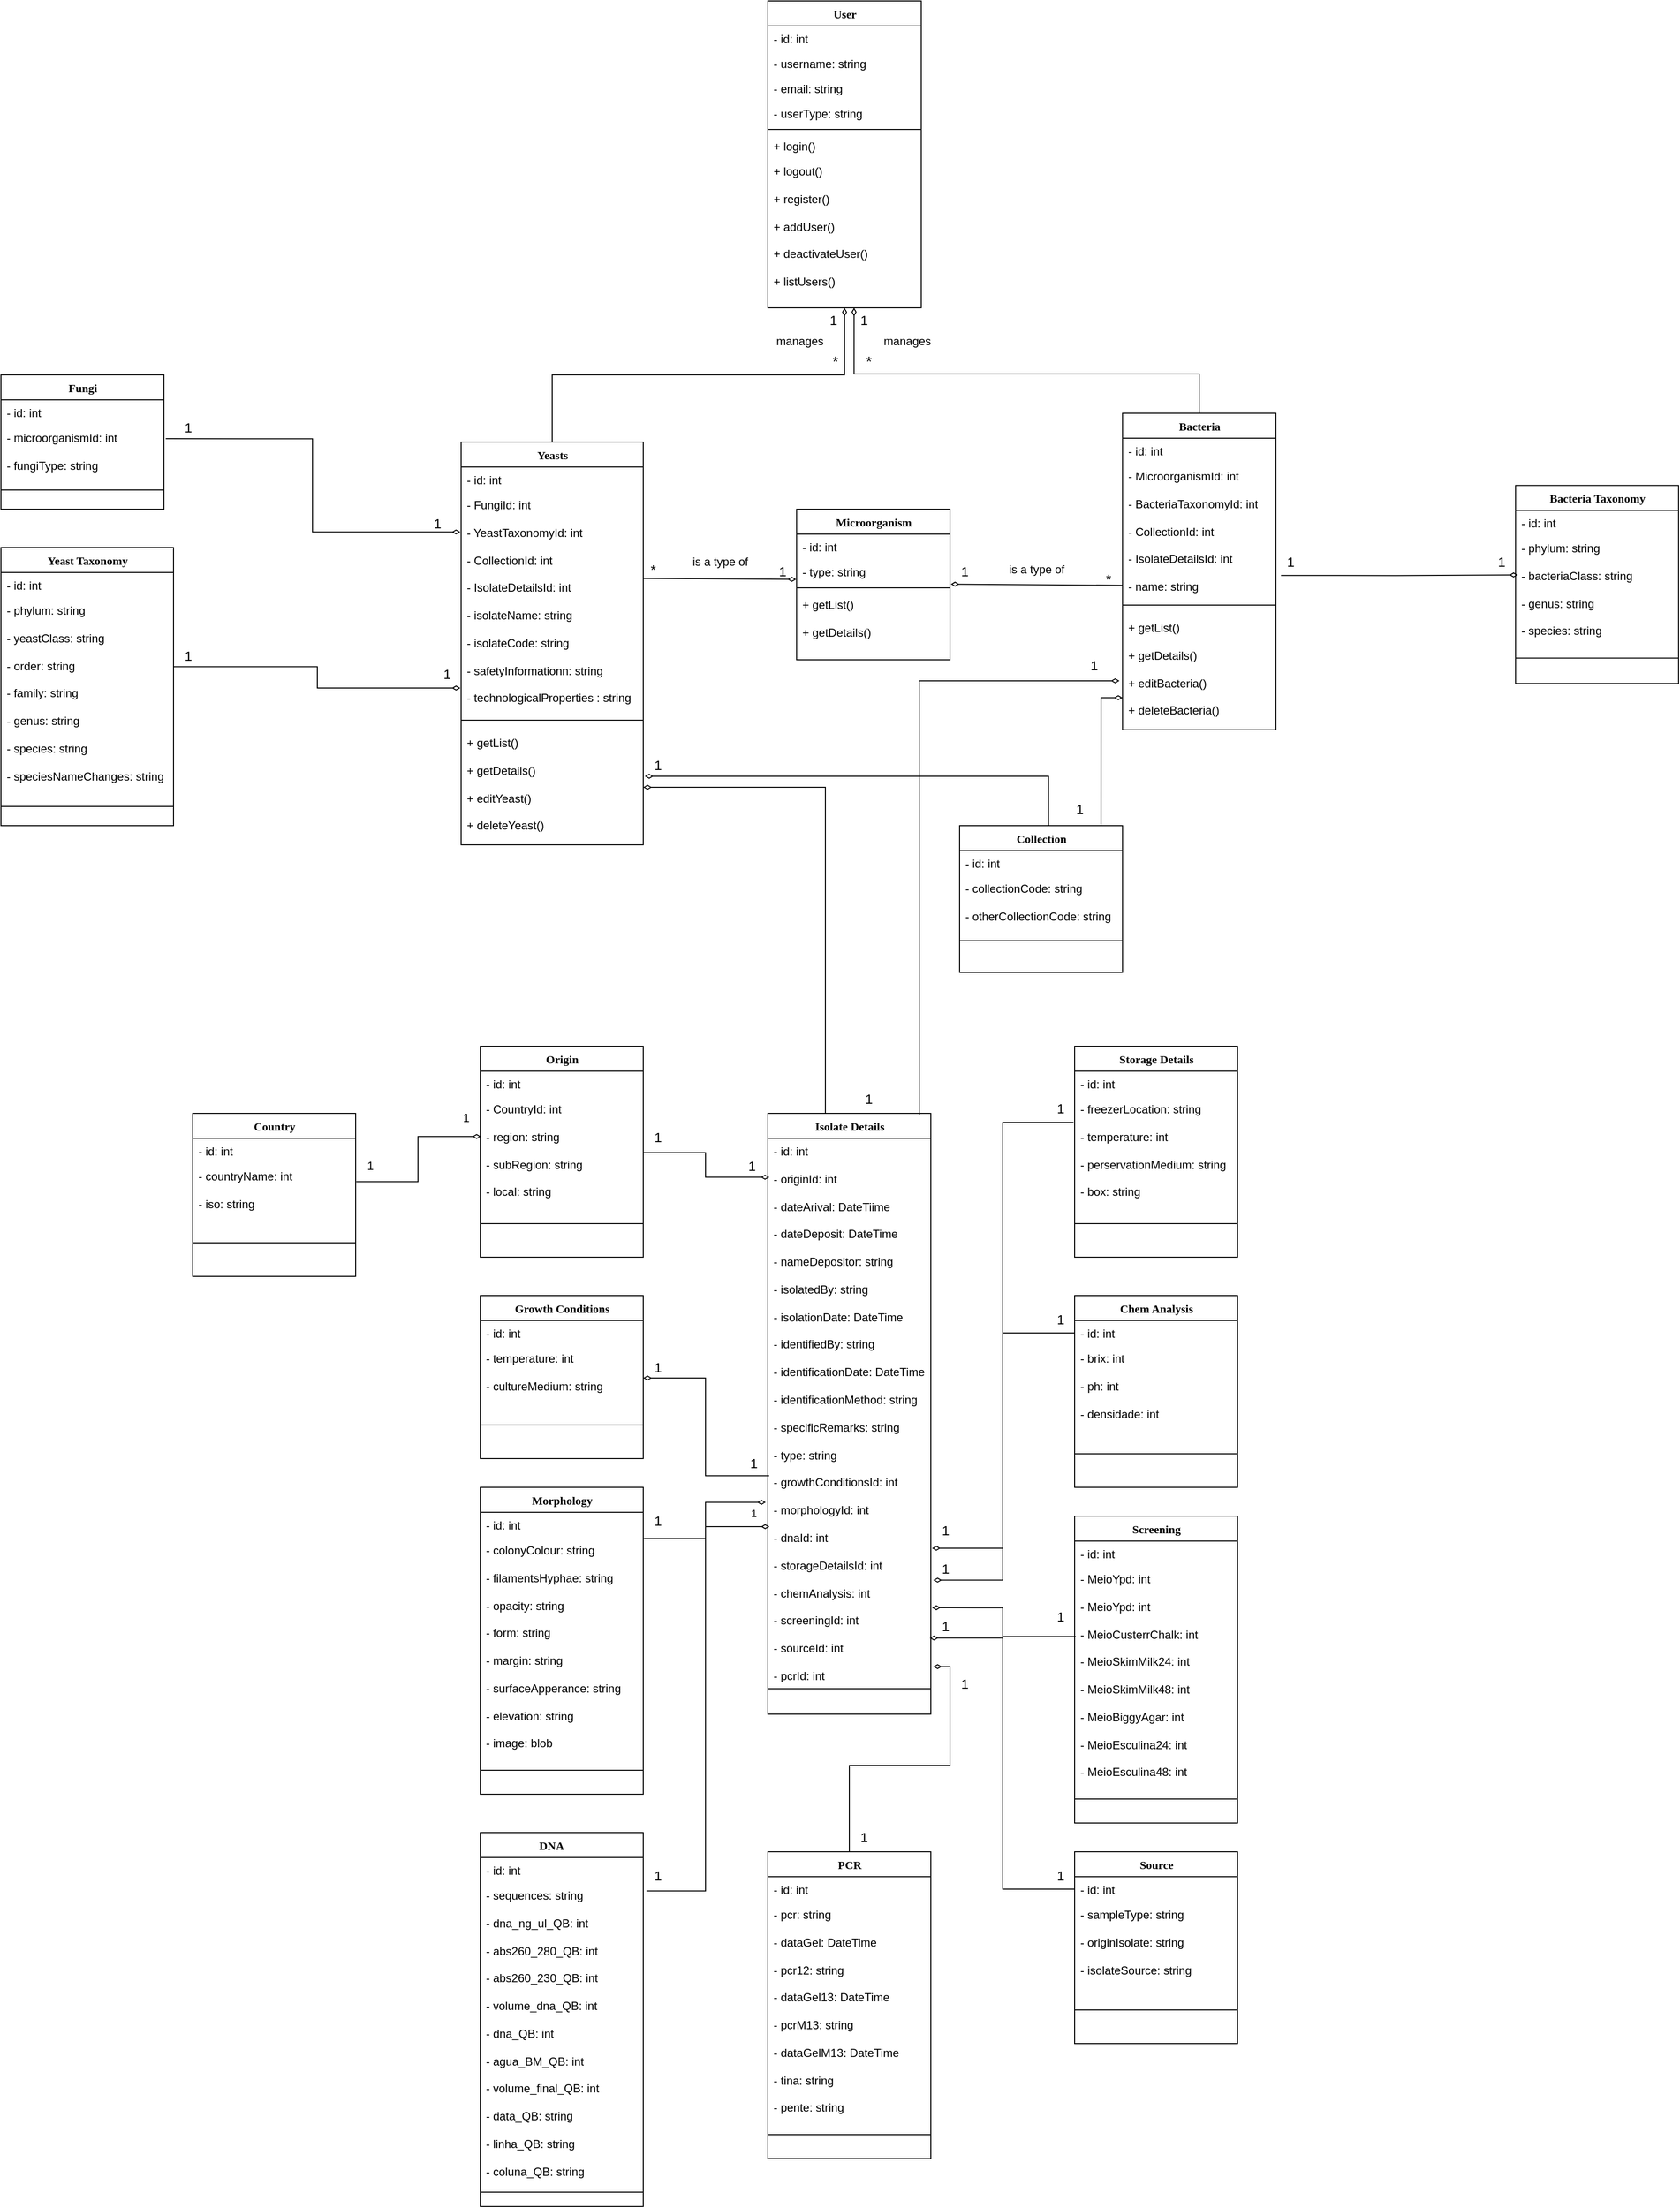 <mxfile version="24.7.17">
  <diagram name="Page-1" id="9f46799a-70d6-7492-0946-bef42562c5a5">
    <mxGraphModel dx="2080" dy="1546" grid="1" gridSize="10" guides="1" tooltips="1" connect="1" arrows="1" fold="1" page="1" pageScale="1" pageWidth="3300" pageHeight="2339" background="none" math="0" shadow="0">
      <root>
        <mxCell id="0" />
        <mxCell id="1" parent="0" />
        <mxCell id="Mne86STeSMznGKmQwHmi-11" value="" style="edgeStyle=orthogonalEdgeStyle;rounded=0;orthogonalLoop=1;jettySize=auto;html=1;endArrow=diamondThin;endFill=0;fontSize=13;exitX=0.5;exitY=0;exitDx=0;exitDy=0;" parent="1" source="Mne86STeSMznGKmQwHmi-26" target="78961159f06e98e8-17" edge="1">
          <mxGeometry relative="1" as="geometry">
            <mxPoint x="1310" y="470" as="sourcePoint" />
          </mxGeometry>
        </mxCell>
        <mxCell id="78961159f06e98e8-17" value="User" style="swimlane;html=1;fontStyle=1;align=center;verticalAlign=top;childLayout=stackLayout;horizontal=1;startSize=26;horizontalStack=0;resizeParent=1;resizeLast=0;collapsible=1;marginBottom=0;swimlaneFillColor=#ffffff;rounded=0;shadow=0;comic=0;labelBackgroundColor=none;strokeWidth=1;fillColor=none;fontFamily=Verdana;fontSize=12" parent="1" vertex="1">
          <mxGeometry x="1100" y="30" width="160" height="320" as="geometry" />
        </mxCell>
        <mxCell id="78961159f06e98e8-21" value="- id: int" style="text;html=1;strokeColor=none;fillColor=none;align=left;verticalAlign=top;spacingLeft=4;spacingRight=4;whiteSpace=wrap;overflow=hidden;rotatable=0;points=[[0,0.5],[1,0.5]];portConstraint=eastwest;" parent="78961159f06e98e8-17" vertex="1">
          <mxGeometry y="26" width="160" height="26" as="geometry" />
        </mxCell>
        <mxCell id="78961159f06e98e8-23" value="- username: string" style="text;html=1;strokeColor=none;fillColor=none;align=left;verticalAlign=top;spacingLeft=4;spacingRight=4;whiteSpace=wrap;overflow=hidden;rotatable=0;points=[[0,0.5],[1,0.5]];portConstraint=eastwest;" parent="78961159f06e98e8-17" vertex="1">
          <mxGeometry y="52" width="160" height="26" as="geometry" />
        </mxCell>
        <mxCell id="78961159f06e98e8-25" value="- email: string" style="text;html=1;strokeColor=none;fillColor=none;align=left;verticalAlign=top;spacingLeft=4;spacingRight=4;whiteSpace=wrap;overflow=hidden;rotatable=0;points=[[0,0.5],[1,0.5]];portConstraint=eastwest;" parent="78961159f06e98e8-17" vertex="1">
          <mxGeometry y="78" width="160" height="26" as="geometry" />
        </mxCell>
        <mxCell id="78961159f06e98e8-26" value="- userType: string" style="text;html=1;strokeColor=none;fillColor=none;align=left;verticalAlign=top;spacingLeft=4;spacingRight=4;whiteSpace=wrap;overflow=hidden;rotatable=0;points=[[0,0.5],[1,0.5]];portConstraint=eastwest;" parent="78961159f06e98e8-17" vertex="1">
          <mxGeometry y="104" width="160" height="26" as="geometry" />
        </mxCell>
        <mxCell id="78961159f06e98e8-19" value="" style="line;html=1;strokeWidth=1;fillColor=none;align=left;verticalAlign=middle;spacingTop=-1;spacingLeft=3;spacingRight=3;rotatable=0;labelPosition=right;points=[];portConstraint=eastwest;" parent="78961159f06e98e8-17" vertex="1">
          <mxGeometry y="130" width="160" height="8" as="geometry" />
        </mxCell>
        <mxCell id="78961159f06e98e8-20" value="+ login()" style="text;html=1;strokeColor=none;fillColor=none;align=left;verticalAlign=top;spacingLeft=4;spacingRight=4;whiteSpace=wrap;overflow=hidden;rotatable=0;points=[[0,0.5],[1,0.5]];portConstraint=eastwest;" parent="78961159f06e98e8-17" vertex="1">
          <mxGeometry y="138" width="160" height="26" as="geometry" />
        </mxCell>
        <mxCell id="78961159f06e98e8-27" value="+ logout()&lt;div&gt;&lt;br&gt;&lt;/div&gt;&lt;div&gt;+ register()&lt;/div&gt;&lt;div&gt;&lt;br&gt;&lt;/div&gt;&lt;div&gt;+ addUser()&lt;/div&gt;&lt;div&gt;&lt;br&gt;&lt;/div&gt;&lt;div&gt;+ deactivateUser()&lt;/div&gt;&lt;div&gt;&lt;br&gt;&lt;/div&gt;&lt;div&gt;+ listUsers()&lt;/div&gt;" style="text;html=1;strokeColor=none;fillColor=none;align=left;verticalAlign=top;spacingLeft=4;spacingRight=4;whiteSpace=wrap;overflow=hidden;rotatable=0;points=[[0,0.5],[1,0.5]];portConstraint=eastwest;" parent="78961159f06e98e8-17" vertex="1">
          <mxGeometry y="164" width="160" height="156" as="geometry" />
        </mxCell>
        <mxCell id="Mne86STeSMznGKmQwHmi-3" value="Microorganism" style="swimlane;html=1;fontStyle=1;align=center;verticalAlign=top;childLayout=stackLayout;horizontal=1;startSize=26;horizontalStack=0;resizeParent=1;resizeLast=0;collapsible=1;marginBottom=0;swimlaneFillColor=#ffffff;rounded=0;shadow=0;comic=0;labelBackgroundColor=none;strokeWidth=1;fillColor=none;fontFamily=Verdana;fontSize=12" parent="1" vertex="1">
          <mxGeometry x="1130" y="560" width="160" height="157" as="geometry" />
        </mxCell>
        <mxCell id="Mne86STeSMznGKmQwHmi-4" value="- id: int" style="text;html=1;strokeColor=none;fillColor=none;align=left;verticalAlign=top;spacingLeft=4;spacingRight=4;whiteSpace=wrap;overflow=hidden;rotatable=0;points=[[0,0.5],[1,0.5]];portConstraint=eastwest;" parent="Mne86STeSMznGKmQwHmi-3" vertex="1">
          <mxGeometry y="26" width="160" height="26" as="geometry" />
        </mxCell>
        <mxCell id="Mne86STeSMznGKmQwHmi-5" value="- type: string" style="text;html=1;strokeColor=none;fillColor=none;align=left;verticalAlign=top;spacingLeft=4;spacingRight=4;whiteSpace=wrap;overflow=hidden;rotatable=0;points=[[0,0.5],[1,0.5]];portConstraint=eastwest;" parent="Mne86STeSMznGKmQwHmi-3" vertex="1">
          <mxGeometry y="52" width="160" height="26" as="geometry" />
        </mxCell>
        <mxCell id="Mne86STeSMznGKmQwHmi-8" value="" style="line;html=1;strokeWidth=1;fillColor=none;align=left;verticalAlign=middle;spacingTop=-1;spacingLeft=3;spacingRight=3;rotatable=0;labelPosition=right;points=[];portConstraint=eastwest;" parent="Mne86STeSMznGKmQwHmi-3" vertex="1">
          <mxGeometry y="78" width="160" height="8" as="geometry" />
        </mxCell>
        <mxCell id="Mne86STeSMznGKmQwHmi-9" value="+ getList()&lt;div&gt;&lt;br&gt;&lt;/div&gt;&lt;div&gt;+ getDetails()&lt;/div&gt;" style="text;html=1;strokeColor=none;fillColor=none;align=left;verticalAlign=top;spacingLeft=4;spacingRight=4;whiteSpace=wrap;overflow=hidden;rotatable=0;points=[[0,0.5],[1,0.5]];portConstraint=eastwest;" parent="Mne86STeSMznGKmQwHmi-3" vertex="1">
          <mxGeometry y="86" width="160" height="64" as="geometry" />
        </mxCell>
        <mxCell id="Mne86STeSMznGKmQwHmi-13" value="Bacteria" style="swimlane;html=1;fontStyle=1;align=center;verticalAlign=top;childLayout=stackLayout;horizontal=1;startSize=26;horizontalStack=0;resizeParent=1;resizeLast=0;collapsible=1;marginBottom=0;swimlaneFillColor=#ffffff;rounded=0;shadow=0;comic=0;labelBackgroundColor=none;strokeWidth=1;fillColor=none;fontFamily=Verdana;fontSize=12" parent="1" vertex="1">
          <mxGeometry x="1470" y="460" width="160" height="330" as="geometry" />
        </mxCell>
        <mxCell id="Mne86STeSMznGKmQwHmi-14" value="- id: int" style="text;html=1;strokeColor=none;fillColor=none;align=left;verticalAlign=top;spacingLeft=4;spacingRight=4;whiteSpace=wrap;overflow=hidden;rotatable=0;points=[[0,0.5],[1,0.5]];portConstraint=eastwest;" parent="Mne86STeSMznGKmQwHmi-13" vertex="1">
          <mxGeometry y="26" width="160" height="26" as="geometry" />
        </mxCell>
        <mxCell id="Mne86STeSMznGKmQwHmi-15" value="- MicroorganismId: int&lt;div&gt;&lt;br&gt;&lt;div&gt;- BacteriaTaxonomyId: int&lt;/div&gt;&lt;div&gt;&lt;br&gt;&lt;/div&gt;&lt;div&gt;- CollectionId: int&lt;/div&gt;&lt;div&gt;&lt;br&gt;&lt;/div&gt;&lt;div&gt;- IsolateDetailsId: int&lt;/div&gt;&lt;div&gt;&lt;br&gt;&lt;/div&gt;&lt;div&gt;- name: string&lt;/div&gt;&lt;/div&gt;" style="text;html=1;strokeColor=none;fillColor=none;align=left;verticalAlign=top;spacingLeft=4;spacingRight=4;whiteSpace=wrap;overflow=hidden;rotatable=0;points=[[0,0.5],[1,0.5]];portConstraint=eastwest;" parent="Mne86STeSMznGKmQwHmi-13" vertex="1">
          <mxGeometry y="52" width="160" height="138" as="geometry" />
        </mxCell>
        <mxCell id="Mne86STeSMznGKmQwHmi-16" value="" style="line;html=1;strokeWidth=1;fillColor=none;align=left;verticalAlign=middle;spacingTop=-1;spacingLeft=3;spacingRight=3;rotatable=0;labelPosition=right;points=[];portConstraint=eastwest;" parent="Mne86STeSMznGKmQwHmi-13" vertex="1">
          <mxGeometry y="190" width="160" height="20" as="geometry" />
        </mxCell>
        <mxCell id="Mne86STeSMznGKmQwHmi-17" value="+ getList()&lt;div&gt;&lt;br&gt;&lt;/div&gt;&lt;div&gt;+ getDetails()&lt;/div&gt;&lt;div&gt;&lt;br&gt;&lt;/div&gt;&lt;div&gt;+ editBacteria()&lt;/div&gt;&lt;div&gt;&lt;br&gt;&lt;/div&gt;&lt;div&gt;+ deleteBacteria()&lt;/div&gt;" style="text;html=1;strokeColor=none;fillColor=none;align=left;verticalAlign=top;spacingLeft=4;spacingRight=4;whiteSpace=wrap;overflow=hidden;rotatable=0;points=[[0,0.5],[1,0.5]];portConstraint=eastwest;" parent="Mne86STeSMznGKmQwHmi-13" vertex="1">
          <mxGeometry y="210" width="160" height="120" as="geometry" />
        </mxCell>
        <mxCell id="Mne86STeSMznGKmQwHmi-26" value="Yeasts" style="swimlane;html=1;fontStyle=1;align=center;verticalAlign=top;childLayout=stackLayout;horizontal=1;startSize=26;horizontalStack=0;resizeParent=1;resizeLast=0;collapsible=1;marginBottom=0;swimlaneFillColor=#ffffff;rounded=0;shadow=0;comic=0;labelBackgroundColor=none;strokeWidth=1;fillColor=none;fontFamily=Verdana;fontSize=12" parent="1" vertex="1">
          <mxGeometry x="780" y="490" width="190" height="420" as="geometry" />
        </mxCell>
        <mxCell id="Mne86STeSMznGKmQwHmi-27" value="- id: int" style="text;html=1;strokeColor=none;fillColor=none;align=left;verticalAlign=top;spacingLeft=4;spacingRight=4;whiteSpace=wrap;overflow=hidden;rotatable=0;points=[[0,0.5],[1,0.5]];portConstraint=eastwest;" parent="Mne86STeSMznGKmQwHmi-26" vertex="1">
          <mxGeometry y="26" width="190" height="26" as="geometry" />
        </mxCell>
        <mxCell id="Mne86STeSMznGKmQwHmi-28" value="- FungiId: int&lt;div&gt;&lt;br&gt;&lt;div&gt;- YeastTaxonomyId: int&lt;/div&gt;&lt;div&gt;&lt;br&gt;&lt;/div&gt;&lt;div&gt;- CollectionId: int&lt;/div&gt;&lt;div&gt;&lt;br&gt;&lt;/div&gt;&lt;div&gt;- IsolateDetailsId: int&lt;/div&gt;&lt;div&gt;&lt;br&gt;&lt;/div&gt;&lt;div&gt;- isolateName: string&lt;/div&gt;&lt;/div&gt;&lt;div&gt;&lt;br&gt;&lt;/div&gt;&lt;div&gt;- isolateCode: string&lt;/div&gt;&lt;div&gt;&lt;br&gt;&lt;/div&gt;&lt;div&gt;- safetyInformationn: string&lt;/div&gt;&lt;div&gt;&lt;br&gt;&lt;/div&gt;&lt;div&gt;- technologicalProperties : string&lt;/div&gt;" style="text;html=1;strokeColor=none;fillColor=none;align=left;verticalAlign=top;spacingLeft=4;spacingRight=4;whiteSpace=wrap;overflow=hidden;rotatable=0;points=[[0,0.5],[1,0.5]];portConstraint=eastwest;" parent="Mne86STeSMznGKmQwHmi-26" vertex="1">
          <mxGeometry y="52" width="190" height="228" as="geometry" />
        </mxCell>
        <mxCell id="Mne86STeSMznGKmQwHmi-29" value="" style="line;html=1;strokeWidth=1;fillColor=none;align=left;verticalAlign=middle;spacingTop=-1;spacingLeft=3;spacingRight=3;rotatable=0;labelPosition=right;points=[];portConstraint=eastwest;" parent="Mne86STeSMznGKmQwHmi-26" vertex="1">
          <mxGeometry y="280" width="190" height="20" as="geometry" />
        </mxCell>
        <mxCell id="Mne86STeSMznGKmQwHmi-30" value="+ getList()&lt;div&gt;&lt;br&gt;&lt;/div&gt;&lt;div&gt;+ getDetails()&lt;/div&gt;&lt;div&gt;&lt;br&gt;&lt;/div&gt;&lt;div&gt;+ editYeast()&lt;/div&gt;&lt;div&gt;&lt;br&gt;&lt;/div&gt;&lt;div&gt;+ deleteYeast()&lt;/div&gt;" style="text;html=1;strokeColor=none;fillColor=none;align=left;verticalAlign=top;spacingLeft=4;spacingRight=4;whiteSpace=wrap;overflow=hidden;rotatable=0;points=[[0,0.5],[1,0.5]];portConstraint=eastwest;" parent="Mne86STeSMznGKmQwHmi-26" vertex="1">
          <mxGeometry y="300" width="190" height="120" as="geometry" />
        </mxCell>
        <mxCell id="Mne86STeSMznGKmQwHmi-33" value="Bacteria Taxonomy" style="swimlane;html=1;fontStyle=1;align=center;verticalAlign=top;childLayout=stackLayout;horizontal=1;startSize=26;horizontalStack=0;resizeParent=1;resizeLast=0;collapsible=1;marginBottom=0;swimlaneFillColor=#ffffff;rounded=0;shadow=0;comic=0;labelBackgroundColor=none;strokeWidth=1;fillColor=none;fontFamily=Verdana;fontSize=12" parent="1" vertex="1">
          <mxGeometry x="1880" y="535.25" width="170" height="206.5" as="geometry" />
        </mxCell>
        <mxCell id="Mne86STeSMznGKmQwHmi-34" value="- id: int" style="text;html=1;strokeColor=none;fillColor=none;align=left;verticalAlign=top;spacingLeft=4;spacingRight=4;whiteSpace=wrap;overflow=hidden;rotatable=0;points=[[0,0.5],[1,0.5]];portConstraint=eastwest;" parent="Mne86STeSMznGKmQwHmi-33" vertex="1">
          <mxGeometry y="26" width="170" height="26" as="geometry" />
        </mxCell>
        <mxCell id="Mne86STeSMznGKmQwHmi-35" value="- phylum: string&lt;div&gt;&lt;br&gt;&lt;div&gt;- bacteriaClass: string&lt;/div&gt;&lt;div&gt;&lt;br&gt;&lt;/div&gt;&lt;div&gt;- genus: string&lt;/div&gt;&lt;div&gt;&lt;br&gt;&lt;/div&gt;&lt;div&gt;- species: string&lt;/div&gt;&lt;div&gt;&lt;br&gt;&lt;/div&gt;&lt;/div&gt;" style="text;html=1;strokeColor=none;fillColor=none;align=left;verticalAlign=top;spacingLeft=4;spacingRight=4;whiteSpace=wrap;overflow=hidden;rotatable=0;points=[[0,0.5],[1,0.5]];portConstraint=eastwest;" parent="Mne86STeSMznGKmQwHmi-33" vertex="1">
          <mxGeometry y="52" width="170" height="118" as="geometry" />
        </mxCell>
        <mxCell id="Mne86STeSMznGKmQwHmi-36" value="" style="line;html=1;strokeWidth=1;fillColor=none;align=left;verticalAlign=middle;spacingTop=-1;spacingLeft=3;spacingRight=3;rotatable=0;labelPosition=right;points=[];portConstraint=eastwest;" parent="Mne86STeSMznGKmQwHmi-33" vertex="1">
          <mxGeometry y="170" width="170" height="20" as="geometry" />
        </mxCell>
        <mxCell id="Mne86STeSMznGKmQwHmi-40" value="Collection" style="swimlane;html=1;fontStyle=1;align=center;verticalAlign=top;childLayout=stackLayout;horizontal=1;startSize=26;horizontalStack=0;resizeParent=1;resizeLast=0;collapsible=1;marginBottom=0;swimlaneFillColor=#ffffff;rounded=0;shadow=0;comic=0;labelBackgroundColor=none;strokeWidth=1;fillColor=none;fontFamily=Verdana;fontSize=12" parent="1" vertex="1">
          <mxGeometry x="1300" y="890" width="170" height="153" as="geometry" />
        </mxCell>
        <mxCell id="Mne86STeSMznGKmQwHmi-41" value="- id: int" style="text;html=1;strokeColor=none;fillColor=none;align=left;verticalAlign=top;spacingLeft=4;spacingRight=4;whiteSpace=wrap;overflow=hidden;rotatable=0;points=[[0,0.5],[1,0.5]];portConstraint=eastwest;" parent="Mne86STeSMznGKmQwHmi-40" vertex="1">
          <mxGeometry y="26" width="170" height="26" as="geometry" />
        </mxCell>
        <mxCell id="Mne86STeSMznGKmQwHmi-42" value="- collectionCode: string&lt;div&gt;&lt;br&gt;&lt;/div&gt;&lt;div&gt;- otherCollectionCode: string&lt;/div&gt;" style="text;html=1;strokeColor=none;fillColor=none;align=left;verticalAlign=top;spacingLeft=4;spacingRight=4;whiteSpace=wrap;overflow=hidden;rotatable=0;points=[[0,0.5],[1,0.5]];portConstraint=eastwest;" parent="Mne86STeSMznGKmQwHmi-40" vertex="1">
          <mxGeometry y="52" width="170" height="58" as="geometry" />
        </mxCell>
        <mxCell id="Mne86STeSMznGKmQwHmi-43" value="" style="line;html=1;strokeWidth=1;fillColor=none;align=left;verticalAlign=middle;spacingTop=-1;spacingLeft=3;spacingRight=3;rotatable=0;labelPosition=right;points=[];portConstraint=eastwest;" parent="Mne86STeSMznGKmQwHmi-40" vertex="1">
          <mxGeometry y="110" width="170" height="20" as="geometry" />
        </mxCell>
        <mxCell id="Mne86STeSMznGKmQwHmi-44" value="Isolate Details" style="swimlane;html=1;fontStyle=1;align=center;verticalAlign=top;childLayout=stackLayout;horizontal=1;startSize=26;horizontalStack=0;resizeParent=1;resizeLast=0;collapsible=1;marginBottom=0;swimlaneFillColor=#ffffff;rounded=0;shadow=0;comic=0;labelBackgroundColor=none;strokeWidth=1;fillColor=none;fontFamily=Verdana;fontSize=12" parent="1" vertex="1">
          <mxGeometry x="1100" y="1190" width="170" height="626.5" as="geometry" />
        </mxCell>
        <mxCell id="Mne86STeSMznGKmQwHmi-46" value="&lt;div&gt;&lt;div&gt;- id: int&lt;br&gt;&lt;/div&gt;&lt;div&gt;&lt;br&gt;&lt;/div&gt;&lt;div&gt;- originId: int&lt;/div&gt;&lt;/div&gt;&lt;div&gt;&lt;br&gt;&lt;/div&gt;&lt;div&gt;- dateArival: DateTiime&lt;/div&gt;&lt;div&gt;&lt;br&gt;&lt;/div&gt;&lt;div&gt;- dateDeposit: DateTime&lt;/div&gt;&lt;div&gt;&lt;br&gt;&lt;/div&gt;&lt;div&gt;- nameDepositor: string&lt;/div&gt;&lt;div&gt;&lt;br&gt;&lt;/div&gt;&lt;div&gt;- isolatedBy: string&lt;/div&gt;&lt;div&gt;&lt;br&gt;&lt;/div&gt;&lt;div&gt;- isolationDate: DateTime&lt;/div&gt;&lt;div&gt;&lt;br&gt;&lt;/div&gt;&lt;div&gt;- identifiedBy: string&lt;/div&gt;&lt;div&gt;&lt;br&gt;&lt;/div&gt;&lt;div&gt;- identificationDate: DateTime&lt;/div&gt;&lt;div&gt;&lt;br&gt;&lt;/div&gt;&lt;div&gt;- identificationMethod: string&lt;/div&gt;&lt;div&gt;&lt;br&gt;&lt;/div&gt;&lt;div&gt;- specificRemarks: string&lt;/div&gt;&lt;div&gt;&lt;br&gt;&lt;/div&gt;&lt;div&gt;- type: string&lt;/div&gt;&lt;div&gt;&lt;br&gt;&lt;/div&gt;&lt;div&gt;- growthConditionsId: int&lt;/div&gt;&lt;div&gt;&lt;br&gt;&lt;/div&gt;&lt;div&gt;- morphologyId: int&lt;/div&gt;&lt;div&gt;&lt;br&gt;&lt;/div&gt;&lt;div&gt;- dnaId: int&lt;/div&gt;&lt;div&gt;&lt;br&gt;&lt;/div&gt;&lt;div&gt;- storageDetailsId: int&lt;/div&gt;&lt;div&gt;&lt;br&gt;&lt;/div&gt;&lt;div&gt;- chemAnalysis: int&lt;/div&gt;&lt;div&gt;&lt;br&gt;&lt;/div&gt;&lt;div&gt;- screeningId: int&lt;/div&gt;&lt;div&gt;&lt;br&gt;&lt;/div&gt;&lt;div&gt;- sourceId: int&lt;/div&gt;&lt;div&gt;&lt;br&gt;&lt;/div&gt;&lt;div&gt;- pcrId: int&lt;/div&gt;" style="text;html=1;strokeColor=none;fillColor=none;align=left;verticalAlign=top;spacingLeft=4;spacingRight=4;whiteSpace=wrap;overflow=hidden;rotatable=0;points=[[0,0.5],[1,0.5]];portConstraint=eastwest;" parent="Mne86STeSMznGKmQwHmi-44" vertex="1">
          <mxGeometry y="26" width="170" height="564" as="geometry" />
        </mxCell>
        <mxCell id="Mne86STeSMznGKmQwHmi-47" value="" style="line;html=1;strokeWidth=1;fillColor=none;align=left;verticalAlign=middle;spacingTop=-1;spacingLeft=3;spacingRight=3;rotatable=0;labelPosition=right;points=[];portConstraint=eastwest;" parent="Mne86STeSMznGKmQwHmi-44" vertex="1">
          <mxGeometry y="590" width="170" height="20" as="geometry" />
        </mxCell>
        <mxCell id="Mne86STeSMznGKmQwHmi-48" value="Fungi" style="swimlane;html=1;fontStyle=1;align=center;verticalAlign=top;childLayout=stackLayout;horizontal=1;startSize=26;horizontalStack=0;resizeParent=1;resizeLast=0;collapsible=1;marginBottom=0;swimlaneFillColor=#ffffff;rounded=0;shadow=0;comic=0;labelBackgroundColor=none;strokeWidth=1;fillColor=none;fontFamily=Verdana;fontSize=12" parent="1" vertex="1">
          <mxGeometry x="300" y="420" width="170" height="140" as="geometry" />
        </mxCell>
        <mxCell id="Mne86STeSMznGKmQwHmi-49" value="- id: int" style="text;html=1;strokeColor=none;fillColor=none;align=left;verticalAlign=top;spacingLeft=4;spacingRight=4;whiteSpace=wrap;overflow=hidden;rotatable=0;points=[[0,0.5],[1,0.5]];portConstraint=eastwest;" parent="Mne86STeSMznGKmQwHmi-48" vertex="1">
          <mxGeometry y="26" width="170" height="26" as="geometry" />
        </mxCell>
        <mxCell id="Mne86STeSMznGKmQwHmi-50" value="&lt;div&gt;&lt;div&gt;- microorganismId: int&lt;/div&gt;&lt;/div&gt;&lt;div&gt;&lt;br&gt;&lt;/div&gt;&lt;div&gt;- fungiType: string&lt;/div&gt;" style="text;html=1;strokeColor=none;fillColor=none;align=left;verticalAlign=top;spacingLeft=4;spacingRight=4;whiteSpace=wrap;overflow=hidden;rotatable=0;points=[[0,0.5],[1,0.5]];portConstraint=eastwest;" parent="Mne86STeSMznGKmQwHmi-48" vertex="1">
          <mxGeometry y="52" width="170" height="58" as="geometry" />
        </mxCell>
        <mxCell id="Mne86STeSMznGKmQwHmi-51" value="" style="line;html=1;strokeWidth=1;fillColor=none;align=left;verticalAlign=middle;spacingTop=-1;spacingLeft=3;spacingRight=3;rotatable=0;labelPosition=right;points=[];portConstraint=eastwest;" parent="Mne86STeSMznGKmQwHmi-48" vertex="1">
          <mxGeometry y="110" width="170" height="20" as="geometry" />
        </mxCell>
        <mxCell id="Mne86STeSMznGKmQwHmi-52" value="Yeast Taxonomy" style="swimlane;html=1;fontStyle=1;align=center;verticalAlign=top;childLayout=stackLayout;horizontal=1;startSize=26;horizontalStack=0;resizeParent=1;resizeLast=0;collapsible=1;marginBottom=0;swimlaneFillColor=#ffffff;rounded=0;shadow=0;comic=0;labelBackgroundColor=none;strokeWidth=1;fillColor=none;fontFamily=Verdana;fontSize=12" parent="1" vertex="1">
          <mxGeometry x="300" y="600" width="180" height="290" as="geometry" />
        </mxCell>
        <mxCell id="Mne86STeSMznGKmQwHmi-53" value="- id: int" style="text;html=1;strokeColor=none;fillColor=none;align=left;verticalAlign=top;spacingLeft=4;spacingRight=4;whiteSpace=wrap;overflow=hidden;rotatable=0;points=[[0,0.5],[1,0.5]];portConstraint=eastwest;" parent="Mne86STeSMznGKmQwHmi-52" vertex="1">
          <mxGeometry y="26" width="180" height="26" as="geometry" />
        </mxCell>
        <mxCell id="Mne86STeSMznGKmQwHmi-54" value="- phylum: string&lt;div&gt;&lt;br&gt;&lt;div&gt;- yeastClass: string&lt;/div&gt;&lt;div&gt;&lt;br&gt;&lt;/div&gt;&lt;div&gt;- order: string&lt;/div&gt;&lt;div&gt;&lt;br&gt;&lt;/div&gt;&lt;div&gt;- family: string&lt;/div&gt;&lt;div&gt;&lt;br&gt;&lt;/div&gt;&lt;div&gt;- genus: string&lt;/div&gt;&lt;div&gt;&lt;br&gt;&lt;/div&gt;&lt;div&gt;- species: string&lt;/div&gt;&lt;div&gt;&lt;br&gt;&lt;/div&gt;&lt;/div&gt;&lt;div&gt;- speciesNameChanges: string&lt;/div&gt;" style="text;html=1;strokeColor=none;fillColor=none;align=left;verticalAlign=top;spacingLeft=4;spacingRight=4;whiteSpace=wrap;overflow=hidden;rotatable=0;points=[[0,0.5],[1,0.5]];portConstraint=eastwest;" parent="Mne86STeSMznGKmQwHmi-52" vertex="1">
          <mxGeometry y="52" width="180" height="198" as="geometry" />
        </mxCell>
        <mxCell id="Mne86STeSMznGKmQwHmi-55" value="" style="line;html=1;strokeWidth=1;fillColor=none;align=left;verticalAlign=middle;spacingTop=-1;spacingLeft=3;spacingRight=3;rotatable=0;labelPosition=right;points=[];portConstraint=eastwest;" parent="Mne86STeSMznGKmQwHmi-52" vertex="1">
          <mxGeometry y="250" width="180" height="40" as="geometry" />
        </mxCell>
        <mxCell id="Mne86STeSMznGKmQwHmi-56" value="manages" style="text;html=1;align=center;verticalAlign=middle;resizable=0;points=[];autosize=1;strokeColor=none;fillColor=none;" parent="1" vertex="1">
          <mxGeometry x="1210" y="370" width="70" height="30" as="geometry" />
        </mxCell>
        <mxCell id="Mne86STeSMznGKmQwHmi-57" value="1" style="text;html=1;align=center;verticalAlign=middle;resizable=0;points=[];autosize=1;strokeColor=none;fillColor=none;fontSize=14;" parent="1" vertex="1">
          <mxGeometry x="1185" y="348" width="30" height="30" as="geometry" />
        </mxCell>
        <mxCell id="Mne86STeSMznGKmQwHmi-58" value="*" style="text;html=1;align=center;verticalAlign=middle;resizable=0;points=[];autosize=1;strokeColor=none;fillColor=none;fontSize=15;" parent="1" vertex="1">
          <mxGeometry x="1190" y="390" width="30" height="30" as="geometry" />
        </mxCell>
        <mxCell id="Mne86STeSMznGKmQwHmi-66" value="" style="edgeStyle=orthogonalEdgeStyle;rounded=0;orthogonalLoop=1;jettySize=auto;html=1;endArrow=diamondThin;endFill=0;fontSize=13;exitX=0.5;exitY=0;exitDx=0;exitDy=0;entryX=0.164;entryY=0.062;entryDx=0;entryDy=0;entryPerimeter=0;" parent="1" source="Mne86STeSMznGKmQwHmi-13" target="Mne86STeSMznGKmQwHmi-57" edge="1">
          <mxGeometry relative="1" as="geometry">
            <mxPoint x="885" y="470" as="sourcePoint" />
            <mxPoint x="1190" y="360" as="targetPoint" />
          </mxGeometry>
        </mxCell>
        <mxCell id="Mne86STeSMznGKmQwHmi-67" value="manages" style="text;html=1;align=center;verticalAlign=middle;resizable=0;points=[];autosize=1;strokeColor=none;fillColor=none;" parent="1" vertex="1">
          <mxGeometry x="1098" y="370" width="70" height="30" as="geometry" />
        </mxCell>
        <mxCell id="Mne86STeSMznGKmQwHmi-68" value="1" style="text;html=1;align=center;verticalAlign=middle;resizable=0;points=[];autosize=1;strokeColor=none;fillColor=none;fontSize=14;" parent="1" vertex="1">
          <mxGeometry x="1153" y="348" width="30" height="30" as="geometry" />
        </mxCell>
        <mxCell id="Mne86STeSMznGKmQwHmi-69" value="*" style="text;html=1;align=center;verticalAlign=middle;resizable=0;points=[];autosize=1;strokeColor=none;fillColor=none;fontSize=15;" parent="1" vertex="1">
          <mxGeometry x="1155" y="390" width="30" height="30" as="geometry" />
        </mxCell>
        <mxCell id="Mne86STeSMznGKmQwHmi-70" value="" style="rounded=0;orthogonalLoop=1;jettySize=auto;html=1;endArrow=diamondThin;endFill=0;fontSize=13;exitX=1.002;exitY=0.396;exitDx=0;exitDy=0;entryX=-0.003;entryY=0.814;entryDx=0;entryDy=0;entryPerimeter=0;exitPerimeter=0;" parent="1" source="Mne86STeSMznGKmQwHmi-28" target="Mne86STeSMznGKmQwHmi-5" edge="1">
          <mxGeometry relative="1" as="geometry">
            <mxPoint x="1271.84" y="815.044" as="sourcePoint" />
            <mxPoint x="1088.16" y="839.974" as="targetPoint" />
          </mxGeometry>
        </mxCell>
        <mxCell id="Mne86STeSMznGKmQwHmi-71" value="" style="rounded=0;orthogonalLoop=1;jettySize=auto;html=1;endArrow=diamondThin;endFill=0;fontSize=13;exitX=0.002;exitY=0.923;exitDx=0;exitDy=0;entryX=1.005;entryY=1.006;entryDx=0;entryDy=0;entryPerimeter=0;exitPerimeter=0;" parent="1" source="Mne86STeSMznGKmQwHmi-15" target="Mne86STeSMznGKmQwHmi-5" edge="1">
          <mxGeometry relative="1" as="geometry">
            <mxPoint x="1484" y="627" as="sourcePoint" />
            <mxPoint x="1301" y="652" as="targetPoint" />
          </mxGeometry>
        </mxCell>
        <mxCell id="Mne86STeSMznGKmQwHmi-73" value="1" style="text;html=1;align=center;verticalAlign=middle;resizable=0;points=[];autosize=1;strokeColor=none;fillColor=none;fontSize=14;" parent="1" vertex="1">
          <mxGeometry x="1100" y="610" width="30" height="30" as="geometry" />
        </mxCell>
        <mxCell id="Mne86STeSMznGKmQwHmi-74" value="1" style="text;html=1;align=center;verticalAlign=middle;resizable=0;points=[];autosize=1;strokeColor=none;fillColor=none;fontSize=14;" parent="1" vertex="1">
          <mxGeometry x="1290" y="610" width="30" height="30" as="geometry" />
        </mxCell>
        <mxCell id="Mne86STeSMznGKmQwHmi-75" value="*" style="text;html=1;align=center;verticalAlign=middle;resizable=0;points=[];autosize=1;strokeColor=none;fillColor=none;fontSize=14;" parent="1" vertex="1">
          <mxGeometry x="965" y="608" width="30" height="30" as="geometry" />
        </mxCell>
        <mxCell id="Mne86STeSMznGKmQwHmi-76" value="*" style="text;html=1;align=center;verticalAlign=middle;resizable=0;points=[];autosize=1;strokeColor=none;fillColor=none;fontSize=14;" parent="1" vertex="1">
          <mxGeometry x="1440" y="618" width="30" height="30" as="geometry" />
        </mxCell>
        <mxCell id="Mne86STeSMznGKmQwHmi-77" value="is a type of" style="text;html=1;align=center;verticalAlign=middle;resizable=0;points=[];autosize=1;strokeColor=none;fillColor=none;" parent="1" vertex="1">
          <mxGeometry x="1340" y="608" width="80" height="30" as="geometry" />
        </mxCell>
        <mxCell id="Mne86STeSMznGKmQwHmi-78" value="is a type of" style="text;html=1;align=center;verticalAlign=middle;resizable=0;points=[];autosize=1;strokeColor=none;fillColor=none;" parent="1" vertex="1">
          <mxGeometry x="1010" y="600" width="80" height="30" as="geometry" />
        </mxCell>
        <mxCell id="Mne86STeSMznGKmQwHmi-79" value="" style="rounded=0;orthogonalLoop=1;jettySize=auto;html=1;endArrow=diamondThin;endFill=0;fontSize=13;exitX=0.353;exitY=0;exitDx=0;exitDy=0;entryX=1;entryY=0.5;entryDx=0;entryDy=0;edgeStyle=orthogonalEdgeStyle;exitPerimeter=0;" parent="1" source="Mne86STeSMznGKmQwHmi-44" target="Mne86STeSMznGKmQwHmi-30" edge="1">
          <mxGeometry relative="1" as="geometry">
            <mxPoint x="1000" y="770" as="sourcePoint" />
            <mxPoint x="1160" y="771" as="targetPoint" />
          </mxGeometry>
        </mxCell>
        <mxCell id="Mne86STeSMznGKmQwHmi-80" value="" style="rounded=0;orthogonalLoop=1;jettySize=auto;html=1;endArrow=diamondThin;endFill=0;fontSize=13;exitX=0.5;exitY=0;exitDx=0;exitDy=0;entryX=1.009;entryY=0.404;entryDx=0;entryDy=0;edgeStyle=orthogonalEdgeStyle;entryPerimeter=0;" parent="1" target="Mne86STeSMznGKmQwHmi-30" edge="1">
          <mxGeometry relative="1" as="geometry">
            <mxPoint x="1392.78" y="890" as="sourcePoint" />
            <mxPoint x="977.21" y="838.48" as="targetPoint" />
            <Array as="points">
              <mxPoint x="1393" y="839" />
            </Array>
          </mxGeometry>
        </mxCell>
        <mxCell id="Mne86STeSMznGKmQwHmi-81" value="" style="rounded=0;orthogonalLoop=1;jettySize=auto;html=1;endArrow=diamondThin;endFill=0;fontSize=13;entryX=0;entryY=0.722;entryDx=0;entryDy=0;edgeStyle=orthogonalEdgeStyle;entryPerimeter=0;exitX=0.868;exitY=-0.004;exitDx=0;exitDy=0;exitPerimeter=0;" parent="1" source="Mne86STeSMznGKmQwHmi-40" target="Mne86STeSMznGKmQwHmi-17" edge="1">
          <mxGeometry relative="1" as="geometry">
            <mxPoint x="1390" y="890" as="sourcePoint" />
            <mxPoint x="980" y="860" as="targetPoint" />
          </mxGeometry>
        </mxCell>
        <mxCell id="Mne86STeSMznGKmQwHmi-82" value="" style="rounded=0;orthogonalLoop=1;jettySize=auto;html=1;endArrow=diamondThin;endFill=0;fontSize=13;exitX=0.929;exitY=0.003;exitDx=0;exitDy=0;entryX=-0.02;entryY=0.575;entryDx=0;entryDy=0;edgeStyle=orthogonalEdgeStyle;entryPerimeter=0;exitPerimeter=0;" parent="1" source="Mne86STeSMznGKmQwHmi-44" target="Mne86STeSMznGKmQwHmi-17" edge="1">
          <mxGeometry relative="1" as="geometry">
            <mxPoint x="1395" y="900" as="sourcePoint" />
            <mxPoint x="979" y="848" as="targetPoint" />
          </mxGeometry>
        </mxCell>
        <mxCell id="Mne86STeSMznGKmQwHmi-83" value="1" style="text;html=1;align=center;verticalAlign=middle;resizable=0;points=[];autosize=1;strokeColor=none;fillColor=none;fontSize=14;" parent="1" vertex="1">
          <mxGeometry x="970" y="812" width="30" height="30" as="geometry" />
        </mxCell>
        <mxCell id="Mne86STeSMznGKmQwHmi-84" value="1" style="text;html=1;align=center;verticalAlign=middle;resizable=0;points=[];autosize=1;strokeColor=none;fillColor=none;fontSize=14;" parent="1" vertex="1">
          <mxGeometry x="1190" y="1160" width="30" height="30" as="geometry" />
        </mxCell>
        <mxCell id="Mne86STeSMznGKmQwHmi-85" value="1" style="text;html=1;align=center;verticalAlign=middle;resizable=0;points=[];autosize=1;strokeColor=none;fillColor=none;fontSize=14;" parent="1" vertex="1">
          <mxGeometry x="1425" y="708" width="30" height="30" as="geometry" />
        </mxCell>
        <mxCell id="Mne86STeSMznGKmQwHmi-86" value="1" style="text;html=1;align=center;verticalAlign=middle;resizable=0;points=[];autosize=1;strokeColor=none;fillColor=none;fontSize=14;" parent="1" vertex="1">
          <mxGeometry x="1410" y="858" width="30" height="30" as="geometry" />
        </mxCell>
        <mxCell id="Mne86STeSMznGKmQwHmi-87" value="" style="rounded=0;orthogonalLoop=1;jettySize=auto;html=1;endArrow=diamondThin;endFill=0;fontSize=13;edgeStyle=orthogonalEdgeStyle;entryX=-0.004;entryY=0.183;entryDx=0;entryDy=0;entryPerimeter=0;exitX=1.011;exitY=0.251;exitDx=0;exitDy=0;exitPerimeter=0;" parent="1" source="Mne86STeSMznGKmQwHmi-50" target="Mne86STeSMznGKmQwHmi-28" edge="1">
          <mxGeometry relative="1" as="geometry">
            <mxPoint x="620" y="690" as="sourcePoint" />
            <mxPoint x="590" y="820" as="targetPoint" />
          </mxGeometry>
        </mxCell>
        <mxCell id="Mne86STeSMznGKmQwHmi-88" value="" style="rounded=0;orthogonalLoop=1;jettySize=auto;html=1;endArrow=diamondThin;endFill=0;fontSize=13;edgeStyle=orthogonalEdgeStyle;entryX=-0.004;entryY=0.897;entryDx=0;entryDy=0;entryPerimeter=0;exitX=0.999;exitY=0.365;exitDx=0;exitDy=0;exitPerimeter=0;" parent="1" source="Mne86STeSMznGKmQwHmi-54" target="Mne86STeSMznGKmQwHmi-28" edge="1">
          <mxGeometry relative="1" as="geometry">
            <mxPoint x="482" y="497" as="sourcePoint" />
            <mxPoint x="789" y="594" as="targetPoint" />
          </mxGeometry>
        </mxCell>
        <mxCell id="Mne86STeSMznGKmQwHmi-89" value="1" style="text;html=1;align=center;verticalAlign=middle;resizable=0;points=[];autosize=1;strokeColor=none;fillColor=none;fontSize=14;" parent="1" vertex="1">
          <mxGeometry x="750" y="717" width="30" height="30" as="geometry" />
        </mxCell>
        <mxCell id="Mne86STeSMznGKmQwHmi-90" value="1" style="text;html=1;align=center;verticalAlign=middle;resizable=0;points=[];autosize=1;strokeColor=none;fillColor=none;fontSize=14;" parent="1" vertex="1">
          <mxGeometry x="480" y="460" width="30" height="30" as="geometry" />
        </mxCell>
        <mxCell id="Mne86STeSMznGKmQwHmi-91" value="1" style="text;html=1;align=center;verticalAlign=middle;resizable=0;points=[];autosize=1;strokeColor=none;fillColor=none;fontSize=14;" parent="1" vertex="1">
          <mxGeometry x="480" y="698.25" width="30" height="30" as="geometry" />
        </mxCell>
        <mxCell id="Mne86STeSMznGKmQwHmi-92" value="1" style="text;html=1;align=center;verticalAlign=middle;resizable=0;points=[];autosize=1;strokeColor=none;fillColor=none;fontSize=14;" parent="1" vertex="1">
          <mxGeometry x="740" y="560" width="30" height="30" as="geometry" />
        </mxCell>
        <mxCell id="Mne86STeSMznGKmQwHmi-93" value="" style="rounded=0;orthogonalLoop=1;jettySize=auto;html=1;endArrow=diamondThin;endFill=0;fontSize=13;edgeStyle=orthogonalEdgeStyle;entryX=0.014;entryY=0.35;entryDx=0;entryDy=0;entryPerimeter=0;exitX=1.033;exitY=0.849;exitDx=0;exitDy=0;exitPerimeter=0;" parent="1" source="Mne86STeSMznGKmQwHmi-15" target="Mne86STeSMznGKmQwHmi-35" edge="1">
          <mxGeometry relative="1" as="geometry">
            <mxPoint x="1710" y="738" as="sourcePoint" />
            <mxPoint x="2009" y="761" as="targetPoint" />
          </mxGeometry>
        </mxCell>
        <mxCell id="Mne86STeSMznGKmQwHmi-94" value="1" style="text;html=1;align=center;verticalAlign=middle;resizable=0;points=[];autosize=1;strokeColor=none;fillColor=none;fontSize=14;" parent="1" vertex="1">
          <mxGeometry x="1630" y="600" width="30" height="30" as="geometry" />
        </mxCell>
        <mxCell id="Mne86STeSMznGKmQwHmi-95" value="1" style="text;html=1;align=center;verticalAlign=middle;resizable=0;points=[];autosize=1;strokeColor=none;fillColor=none;fontSize=14;" parent="1" vertex="1">
          <mxGeometry x="1850" y="600" width="30" height="30" as="geometry" />
        </mxCell>
        <mxCell id="R2cyPmytf_Dg0PAKIns5-1" value="Origin" style="swimlane;html=1;fontStyle=1;align=center;verticalAlign=top;childLayout=stackLayout;horizontal=1;startSize=26;horizontalStack=0;resizeParent=1;resizeLast=0;collapsible=1;marginBottom=0;swimlaneFillColor=#ffffff;rounded=0;shadow=0;comic=0;labelBackgroundColor=none;strokeWidth=1;fillColor=none;fontFamily=Verdana;fontSize=12" vertex="1" parent="1">
          <mxGeometry x="800" y="1120" width="170" height="220" as="geometry" />
        </mxCell>
        <mxCell id="R2cyPmytf_Dg0PAKIns5-2" value="- id: int" style="text;html=1;strokeColor=none;fillColor=none;align=left;verticalAlign=top;spacingLeft=4;spacingRight=4;whiteSpace=wrap;overflow=hidden;rotatable=0;points=[[0,0.5],[1,0.5]];portConstraint=eastwest;" vertex="1" parent="R2cyPmytf_Dg0PAKIns5-1">
          <mxGeometry y="26" width="170" height="26" as="geometry" />
        </mxCell>
        <mxCell id="R2cyPmytf_Dg0PAKIns5-3" value="&lt;div&gt;- CountryId: int&lt;/div&gt;&lt;div&gt;&lt;br&gt;&lt;/div&gt;&lt;div&gt;- region: string&lt;/div&gt;&lt;div&gt;&lt;br&gt;&lt;/div&gt;&lt;div&gt;- subRegion: string&lt;/div&gt;&lt;div&gt;&lt;br&gt;&lt;/div&gt;&lt;div&gt;- local: string&lt;/div&gt;" style="text;html=1;strokeColor=none;fillColor=none;align=left;verticalAlign=top;spacingLeft=4;spacingRight=4;whiteSpace=wrap;overflow=hidden;rotatable=0;points=[[0,0.5],[1,0.5]];portConstraint=eastwest;" vertex="1" parent="R2cyPmytf_Dg0PAKIns5-1">
          <mxGeometry y="52" width="170" height="118" as="geometry" />
        </mxCell>
        <mxCell id="R2cyPmytf_Dg0PAKIns5-4" value="" style="line;html=1;strokeWidth=1;fillColor=none;align=left;verticalAlign=middle;spacingTop=-1;spacingLeft=3;spacingRight=3;rotatable=0;labelPosition=right;points=[];portConstraint=eastwest;" vertex="1" parent="R2cyPmytf_Dg0PAKIns5-1">
          <mxGeometry y="170" width="170" height="30" as="geometry" />
        </mxCell>
        <mxCell id="R2cyPmytf_Dg0PAKIns5-5" value="Country" style="swimlane;html=1;fontStyle=1;align=center;verticalAlign=top;childLayout=stackLayout;horizontal=1;startSize=26;horizontalStack=0;resizeParent=1;resizeLast=0;collapsible=1;marginBottom=0;swimlaneFillColor=#ffffff;rounded=0;shadow=0;comic=0;labelBackgroundColor=none;strokeWidth=1;fillColor=none;fontFamily=Verdana;fontSize=12" vertex="1" parent="1">
          <mxGeometry x="500" y="1190" width="170" height="170" as="geometry" />
        </mxCell>
        <mxCell id="R2cyPmytf_Dg0PAKIns5-6" value="- id: int" style="text;html=1;strokeColor=none;fillColor=none;align=left;verticalAlign=top;spacingLeft=4;spacingRight=4;whiteSpace=wrap;overflow=hidden;rotatable=0;points=[[0,0.5],[1,0.5]];portConstraint=eastwest;" vertex="1" parent="R2cyPmytf_Dg0PAKIns5-5">
          <mxGeometry y="26" width="170" height="26" as="geometry" />
        </mxCell>
        <mxCell id="R2cyPmytf_Dg0PAKIns5-7" value="&lt;div&gt;- countryName: int&lt;/div&gt;&lt;div&gt;&lt;br&gt;&lt;/div&gt;&lt;div&gt;- iso: string&lt;/div&gt;" style="text;html=1;strokeColor=none;fillColor=none;align=left;verticalAlign=top;spacingLeft=4;spacingRight=4;whiteSpace=wrap;overflow=hidden;rotatable=0;points=[[0,0.5],[1,0.5]];portConstraint=eastwest;" vertex="1" parent="R2cyPmytf_Dg0PAKIns5-5">
          <mxGeometry y="52" width="170" height="68" as="geometry" />
        </mxCell>
        <mxCell id="R2cyPmytf_Dg0PAKIns5-8" value="" style="line;html=1;strokeWidth=1;fillColor=none;align=left;verticalAlign=middle;spacingTop=-1;spacingLeft=3;spacingRight=3;rotatable=0;labelPosition=right;points=[];portConstraint=eastwest;" vertex="1" parent="R2cyPmytf_Dg0PAKIns5-5">
          <mxGeometry y="120" width="170" height="30" as="geometry" />
        </mxCell>
        <mxCell id="R2cyPmytf_Dg0PAKIns5-9" value="Growth Conditions" style="swimlane;html=1;fontStyle=1;align=center;verticalAlign=top;childLayout=stackLayout;horizontal=1;startSize=26;horizontalStack=0;resizeParent=1;resizeLast=0;collapsible=1;marginBottom=0;swimlaneFillColor=#ffffff;rounded=0;shadow=0;comic=0;labelBackgroundColor=none;strokeWidth=1;fillColor=none;fontFamily=Verdana;fontSize=12" vertex="1" parent="1">
          <mxGeometry x="800" y="1380" width="170" height="170" as="geometry" />
        </mxCell>
        <mxCell id="R2cyPmytf_Dg0PAKIns5-10" value="- id: int" style="text;html=1;strokeColor=none;fillColor=none;align=left;verticalAlign=top;spacingLeft=4;spacingRight=4;whiteSpace=wrap;overflow=hidden;rotatable=0;points=[[0,0.5],[1,0.5]];portConstraint=eastwest;" vertex="1" parent="R2cyPmytf_Dg0PAKIns5-9">
          <mxGeometry y="26" width="170" height="26" as="geometry" />
        </mxCell>
        <mxCell id="R2cyPmytf_Dg0PAKIns5-11" value="&lt;div&gt;- temperature: int&lt;/div&gt;&lt;div&gt;&lt;br&gt;&lt;/div&gt;&lt;div&gt;- cultureMedium: string&lt;/div&gt;" style="text;html=1;strokeColor=none;fillColor=none;align=left;verticalAlign=top;spacingLeft=4;spacingRight=4;whiteSpace=wrap;overflow=hidden;rotatable=0;points=[[0,0.5],[1,0.5]];portConstraint=eastwest;" vertex="1" parent="R2cyPmytf_Dg0PAKIns5-9">
          <mxGeometry y="52" width="170" height="68" as="geometry" />
        </mxCell>
        <mxCell id="R2cyPmytf_Dg0PAKIns5-12" value="" style="line;html=1;strokeWidth=1;fillColor=none;align=left;verticalAlign=middle;spacingTop=-1;spacingLeft=3;spacingRight=3;rotatable=0;labelPosition=right;points=[];portConstraint=eastwest;" vertex="1" parent="R2cyPmytf_Dg0PAKIns5-9">
          <mxGeometry y="120" width="170" height="30" as="geometry" />
        </mxCell>
        <mxCell id="R2cyPmytf_Dg0PAKIns5-13" value="Morphology" style="swimlane;html=1;fontStyle=1;align=center;verticalAlign=top;childLayout=stackLayout;horizontal=1;startSize=26;horizontalStack=0;resizeParent=1;resizeLast=0;collapsible=1;marginBottom=0;swimlaneFillColor=#ffffff;rounded=0;shadow=0;comic=0;labelBackgroundColor=none;strokeWidth=1;fillColor=none;fontFamily=Verdana;fontSize=12" vertex="1" parent="1">
          <mxGeometry x="800" y="1580" width="170" height="320" as="geometry" />
        </mxCell>
        <mxCell id="R2cyPmytf_Dg0PAKIns5-14" value="- id: int" style="text;html=1;strokeColor=none;fillColor=none;align=left;verticalAlign=top;spacingLeft=4;spacingRight=4;whiteSpace=wrap;overflow=hidden;rotatable=0;points=[[0,0.5],[1,0.5]];portConstraint=eastwest;" vertex="1" parent="R2cyPmytf_Dg0PAKIns5-13">
          <mxGeometry y="26" width="170" height="26" as="geometry" />
        </mxCell>
        <mxCell id="R2cyPmytf_Dg0PAKIns5-15" value="&lt;div&gt;- colonyColour: string&lt;/div&gt;&lt;div&gt;&lt;br&gt;&lt;/div&gt;&lt;div&gt;- filamentsHyphae: string&lt;/div&gt;&lt;div&gt;&lt;br&gt;&lt;/div&gt;&lt;div&gt;- opacity: string&lt;/div&gt;&lt;div&gt;&lt;br&gt;&lt;/div&gt;&lt;div&gt;- form: string&lt;/div&gt;&lt;div&gt;&lt;br&gt;&lt;/div&gt;&lt;div&gt;- margin: string&lt;/div&gt;&lt;div&gt;&lt;br&gt;&lt;/div&gt;&lt;div&gt;- surfaceApperance: string&lt;/div&gt;&lt;div&gt;&lt;br&gt;&lt;/div&gt;&lt;div&gt;- elevation: string&lt;/div&gt;&lt;div&gt;&lt;br&gt;&lt;/div&gt;&lt;div&gt;- image: blob&lt;/div&gt;" style="text;html=1;strokeColor=none;fillColor=none;align=left;verticalAlign=top;spacingLeft=4;spacingRight=4;whiteSpace=wrap;overflow=hidden;rotatable=0;points=[[0,0.5],[1,0.5]];portConstraint=eastwest;" vertex="1" parent="R2cyPmytf_Dg0PAKIns5-13">
          <mxGeometry y="52" width="170" height="228" as="geometry" />
        </mxCell>
        <mxCell id="R2cyPmytf_Dg0PAKIns5-16" value="" style="line;html=1;strokeWidth=1;fillColor=none;align=left;verticalAlign=middle;spacingTop=-1;spacingLeft=3;spacingRight=3;rotatable=0;labelPosition=right;points=[];portConstraint=eastwest;" vertex="1" parent="R2cyPmytf_Dg0PAKIns5-13">
          <mxGeometry y="280" width="170" height="30" as="geometry" />
        </mxCell>
        <mxCell id="R2cyPmytf_Dg0PAKIns5-17" value="DNA&lt;span style=&quot;white-space: pre;&quot;&gt;&#x9;&lt;/span&gt;" style="swimlane;html=1;fontStyle=1;align=center;verticalAlign=top;childLayout=stackLayout;horizontal=1;startSize=26;horizontalStack=0;resizeParent=1;resizeLast=0;collapsible=1;marginBottom=0;swimlaneFillColor=#ffffff;rounded=0;shadow=0;comic=0;labelBackgroundColor=none;strokeWidth=1;fillColor=none;fontFamily=Verdana;fontSize=12" vertex="1" parent="1">
          <mxGeometry x="800" y="1940" width="170" height="390" as="geometry" />
        </mxCell>
        <mxCell id="R2cyPmytf_Dg0PAKIns5-18" value="- id: int" style="text;html=1;strokeColor=none;fillColor=none;align=left;verticalAlign=top;spacingLeft=4;spacingRight=4;whiteSpace=wrap;overflow=hidden;rotatable=0;points=[[0,0.5],[1,0.5]];portConstraint=eastwest;" vertex="1" parent="R2cyPmytf_Dg0PAKIns5-17">
          <mxGeometry y="26" width="170" height="26" as="geometry" />
        </mxCell>
        <mxCell id="R2cyPmytf_Dg0PAKIns5-19" value="&lt;div&gt;- sequences: string&lt;/div&gt;&lt;div&gt;&lt;br&gt;&lt;/div&gt;&lt;div&gt;- dna_ng_ul_QB: int&lt;/div&gt;&lt;div&gt;&lt;br&gt;&lt;/div&gt;&lt;div&gt;- abs260_280_QB: int&lt;/div&gt;&lt;div&gt;&lt;br&gt;&lt;/div&gt;&lt;div&gt;- abs260_230_QB: int&lt;/div&gt;&lt;div&gt;&lt;br&gt;&lt;/div&gt;&lt;div&gt;- volume_dna_QB: int&lt;/div&gt;&lt;div&gt;&lt;br&gt;&lt;/div&gt;&lt;div&gt;- dna_QB: int&lt;/div&gt;&lt;div&gt;&lt;br&gt;&lt;/div&gt;&lt;div&gt;- agua_BM_QB: int&lt;/div&gt;&lt;div&gt;&lt;br&gt;&lt;/div&gt;&lt;div&gt;- volume_final_QB: int&lt;/div&gt;&lt;div&gt;&lt;br&gt;&lt;/div&gt;&lt;div&gt;-&amp;nbsp;data_QB: string&lt;/div&gt;&lt;div&gt;&lt;br&gt;&lt;/div&gt;&lt;div&gt;- linha_QB: string&lt;/div&gt;&lt;div&gt;&lt;br&gt;&lt;/div&gt;&lt;div&gt;- coluna_QB: string&lt;/div&gt;" style="text;html=1;strokeColor=none;fillColor=none;align=left;verticalAlign=top;spacingLeft=4;spacingRight=4;whiteSpace=wrap;overflow=hidden;rotatable=0;points=[[0,0.5],[1,0.5]];portConstraint=eastwest;" vertex="1" parent="R2cyPmytf_Dg0PAKIns5-17">
          <mxGeometry y="52" width="170" height="308" as="geometry" />
        </mxCell>
        <mxCell id="R2cyPmytf_Dg0PAKIns5-20" value="" style="line;html=1;strokeWidth=1;fillColor=none;align=left;verticalAlign=middle;spacingTop=-1;spacingLeft=3;spacingRight=3;rotatable=0;labelPosition=right;points=[];portConstraint=eastwest;" vertex="1" parent="R2cyPmytf_Dg0PAKIns5-17">
          <mxGeometry y="360" width="170" height="30" as="geometry" />
        </mxCell>
        <mxCell id="R2cyPmytf_Dg0PAKIns5-21" value="Storage Details" style="swimlane;html=1;fontStyle=1;align=center;verticalAlign=top;childLayout=stackLayout;horizontal=1;startSize=26;horizontalStack=0;resizeParent=1;resizeLast=0;collapsible=1;marginBottom=0;swimlaneFillColor=#ffffff;rounded=0;shadow=0;comic=0;labelBackgroundColor=none;strokeWidth=1;fillColor=none;fontFamily=Verdana;fontSize=12" vertex="1" parent="1">
          <mxGeometry x="1420" y="1120" width="170" height="220" as="geometry" />
        </mxCell>
        <mxCell id="R2cyPmytf_Dg0PAKIns5-22" value="- id: int" style="text;html=1;strokeColor=none;fillColor=none;align=left;verticalAlign=top;spacingLeft=4;spacingRight=4;whiteSpace=wrap;overflow=hidden;rotatable=0;points=[[0,0.5],[1,0.5]];portConstraint=eastwest;" vertex="1" parent="R2cyPmytf_Dg0PAKIns5-21">
          <mxGeometry y="26" width="170" height="26" as="geometry" />
        </mxCell>
        <mxCell id="R2cyPmytf_Dg0PAKIns5-23" value="&lt;div&gt;- freezerLocation: string&lt;/div&gt;&lt;div&gt;&lt;br&gt;&lt;/div&gt;&lt;div&gt;- temperature: int&lt;/div&gt;&lt;div&gt;&lt;br&gt;&lt;/div&gt;&lt;div&gt;- perservationMedium: string&lt;/div&gt;&lt;div&gt;&lt;br&gt;&lt;/div&gt;&lt;div&gt;- box: string&lt;/div&gt;" style="text;html=1;strokeColor=none;fillColor=none;align=left;verticalAlign=top;spacingLeft=4;spacingRight=4;whiteSpace=wrap;overflow=hidden;rotatable=0;points=[[0,0.5],[1,0.5]];portConstraint=eastwest;" vertex="1" parent="R2cyPmytf_Dg0PAKIns5-21">
          <mxGeometry y="52" width="170" height="118" as="geometry" />
        </mxCell>
        <mxCell id="R2cyPmytf_Dg0PAKIns5-24" value="" style="line;html=1;strokeWidth=1;fillColor=none;align=left;verticalAlign=middle;spacingTop=-1;spacingLeft=3;spacingRight=3;rotatable=0;labelPosition=right;points=[];portConstraint=eastwest;" vertex="1" parent="R2cyPmytf_Dg0PAKIns5-21">
          <mxGeometry y="170" width="170" height="30" as="geometry" />
        </mxCell>
        <mxCell id="R2cyPmytf_Dg0PAKIns5-25" value="Chem Analysis" style="swimlane;html=1;fontStyle=1;align=center;verticalAlign=top;childLayout=stackLayout;horizontal=1;startSize=26;horizontalStack=0;resizeParent=1;resizeLast=0;collapsible=1;marginBottom=0;swimlaneFillColor=#ffffff;rounded=0;shadow=0;comic=0;labelBackgroundColor=none;strokeWidth=1;fillColor=none;fontFamily=Verdana;fontSize=12" vertex="1" parent="1">
          <mxGeometry x="1420" y="1380" width="170" height="200" as="geometry" />
        </mxCell>
        <mxCell id="R2cyPmytf_Dg0PAKIns5-26" value="- id: int" style="text;html=1;strokeColor=none;fillColor=none;align=left;verticalAlign=top;spacingLeft=4;spacingRight=4;whiteSpace=wrap;overflow=hidden;rotatable=0;points=[[0,0.5],[1,0.5]];portConstraint=eastwest;" vertex="1" parent="R2cyPmytf_Dg0PAKIns5-25">
          <mxGeometry y="26" width="170" height="26" as="geometry" />
        </mxCell>
        <mxCell id="R2cyPmytf_Dg0PAKIns5-27" value="&lt;div&gt;- brix: int&lt;/div&gt;&lt;div&gt;&lt;br&gt;&lt;/div&gt;&lt;div&gt;- ph: int&lt;/div&gt;&lt;div&gt;&lt;br&gt;&lt;/div&gt;&lt;div&gt;- densidade: int&lt;/div&gt;&lt;div&gt;&lt;br&gt;&lt;/div&gt;" style="text;html=1;strokeColor=none;fillColor=none;align=left;verticalAlign=top;spacingLeft=4;spacingRight=4;whiteSpace=wrap;overflow=hidden;rotatable=0;points=[[0,0.5],[1,0.5]];portConstraint=eastwest;" vertex="1" parent="R2cyPmytf_Dg0PAKIns5-25">
          <mxGeometry y="52" width="170" height="98" as="geometry" />
        </mxCell>
        <mxCell id="R2cyPmytf_Dg0PAKIns5-28" value="" style="line;html=1;strokeWidth=1;fillColor=none;align=left;verticalAlign=middle;spacingTop=-1;spacingLeft=3;spacingRight=3;rotatable=0;labelPosition=right;points=[];portConstraint=eastwest;" vertex="1" parent="R2cyPmytf_Dg0PAKIns5-25">
          <mxGeometry y="150" width="170" height="30" as="geometry" />
        </mxCell>
        <mxCell id="R2cyPmytf_Dg0PAKIns5-29" value="Screening" style="swimlane;html=1;fontStyle=1;align=center;verticalAlign=top;childLayout=stackLayout;horizontal=1;startSize=26;horizontalStack=0;resizeParent=1;resizeLast=0;collapsible=1;marginBottom=0;swimlaneFillColor=#ffffff;rounded=0;shadow=0;comic=0;labelBackgroundColor=none;strokeWidth=1;fillColor=none;fontFamily=Verdana;fontSize=12" vertex="1" parent="1">
          <mxGeometry x="1420" y="1610" width="170" height="320" as="geometry" />
        </mxCell>
        <mxCell id="R2cyPmytf_Dg0PAKIns5-30" value="- id: int" style="text;html=1;strokeColor=none;fillColor=none;align=left;verticalAlign=top;spacingLeft=4;spacingRight=4;whiteSpace=wrap;overflow=hidden;rotatable=0;points=[[0,0.5],[1,0.5]];portConstraint=eastwest;" vertex="1" parent="R2cyPmytf_Dg0PAKIns5-29">
          <mxGeometry y="26" width="170" height="26" as="geometry" />
        </mxCell>
        <mxCell id="R2cyPmytf_Dg0PAKIns5-31" value="&lt;div&gt;- MeioYpd: int&lt;/div&gt;&lt;div&gt;&lt;br&gt;&lt;/div&gt;&lt;div&gt;- MeioYpd: int&lt;/div&gt;&lt;div&gt;&lt;br&gt;&lt;/div&gt;&lt;div&gt;- MeioCusterrChalk: int&lt;/div&gt;&lt;div&gt;&lt;br&gt;&lt;/div&gt;&lt;div&gt;- MeioSkimMilk24: int&lt;/div&gt;&lt;div&gt;&lt;br&gt;&lt;/div&gt;&lt;div&gt;- MeioSkimMilk48: int&lt;/div&gt;&lt;div&gt;&lt;br&gt;&lt;/div&gt;&lt;div&gt;- MeioBiggyAgar: int&lt;/div&gt;&lt;div&gt;&lt;br&gt;&lt;/div&gt;&lt;div&gt;- MeioEsculina24: int&lt;/div&gt;&lt;div&gt;&lt;br&gt;&lt;/div&gt;&lt;div&gt;- MeioEsculina48: int&lt;/div&gt;" style="text;html=1;strokeColor=none;fillColor=none;align=left;verticalAlign=top;spacingLeft=4;spacingRight=4;whiteSpace=wrap;overflow=hidden;rotatable=0;points=[[0,0.5],[1,0.5]];portConstraint=eastwest;" vertex="1" parent="R2cyPmytf_Dg0PAKIns5-29">
          <mxGeometry y="52" width="170" height="228" as="geometry" />
        </mxCell>
        <mxCell id="R2cyPmytf_Dg0PAKIns5-32" value="" style="line;html=1;strokeWidth=1;fillColor=none;align=left;verticalAlign=middle;spacingTop=-1;spacingLeft=3;spacingRight=3;rotatable=0;labelPosition=right;points=[];portConstraint=eastwest;" vertex="1" parent="R2cyPmytf_Dg0PAKIns5-29">
          <mxGeometry y="280" width="170" height="30" as="geometry" />
        </mxCell>
        <mxCell id="R2cyPmytf_Dg0PAKIns5-33" value="Source" style="swimlane;html=1;fontStyle=1;align=center;verticalAlign=top;childLayout=stackLayout;horizontal=1;startSize=26;horizontalStack=0;resizeParent=1;resizeLast=0;collapsible=1;marginBottom=0;swimlaneFillColor=#ffffff;rounded=0;shadow=0;comic=0;labelBackgroundColor=none;strokeWidth=1;fillColor=none;fontFamily=Verdana;fontSize=12" vertex="1" parent="1">
          <mxGeometry x="1420" y="1960" width="170" height="200" as="geometry" />
        </mxCell>
        <mxCell id="R2cyPmytf_Dg0PAKIns5-34" value="- id: int" style="text;html=1;strokeColor=none;fillColor=none;align=left;verticalAlign=top;spacingLeft=4;spacingRight=4;whiteSpace=wrap;overflow=hidden;rotatable=0;points=[[0,0.5],[1,0.5]];portConstraint=eastwest;" vertex="1" parent="R2cyPmytf_Dg0PAKIns5-33">
          <mxGeometry y="26" width="170" height="26" as="geometry" />
        </mxCell>
        <mxCell id="R2cyPmytf_Dg0PAKIns5-35" value="&lt;div&gt;- sampleType: string&lt;/div&gt;&lt;div&gt;&lt;br&gt;&lt;/div&gt;&lt;div&gt;- originIsolate: string&lt;/div&gt;&lt;div&gt;&lt;br&gt;&lt;/div&gt;&lt;div&gt;- isolateSource: string&lt;/div&gt;&lt;div&gt;&lt;br&gt;&lt;/div&gt;" style="text;html=1;strokeColor=none;fillColor=none;align=left;verticalAlign=top;spacingLeft=4;spacingRight=4;whiteSpace=wrap;overflow=hidden;rotatable=0;points=[[0,0.5],[1,0.5]];portConstraint=eastwest;" vertex="1" parent="R2cyPmytf_Dg0PAKIns5-33">
          <mxGeometry y="52" width="170" height="98" as="geometry" />
        </mxCell>
        <mxCell id="R2cyPmytf_Dg0PAKIns5-36" value="" style="line;html=1;strokeWidth=1;fillColor=none;align=left;verticalAlign=middle;spacingTop=-1;spacingLeft=3;spacingRight=3;rotatable=0;labelPosition=right;points=[];portConstraint=eastwest;" vertex="1" parent="R2cyPmytf_Dg0PAKIns5-33">
          <mxGeometry y="150" width="170" height="30" as="geometry" />
        </mxCell>
        <mxCell id="R2cyPmytf_Dg0PAKIns5-37" value="PCR" style="swimlane;html=1;fontStyle=1;align=center;verticalAlign=top;childLayout=stackLayout;horizontal=1;startSize=26;horizontalStack=0;resizeParent=1;resizeLast=0;collapsible=1;marginBottom=0;swimlaneFillColor=#ffffff;rounded=0;shadow=0;comic=0;labelBackgroundColor=none;strokeWidth=1;fillColor=none;fontFamily=Verdana;fontSize=12" vertex="1" parent="1">
          <mxGeometry x="1100" y="1960" width="170" height="320" as="geometry" />
        </mxCell>
        <mxCell id="R2cyPmytf_Dg0PAKIns5-38" value="- id: int" style="text;html=1;strokeColor=none;fillColor=none;align=left;verticalAlign=top;spacingLeft=4;spacingRight=4;whiteSpace=wrap;overflow=hidden;rotatable=0;points=[[0,0.5],[1,0.5]];portConstraint=eastwest;" vertex="1" parent="R2cyPmytf_Dg0PAKIns5-37">
          <mxGeometry y="26" width="170" height="26" as="geometry" />
        </mxCell>
        <mxCell id="R2cyPmytf_Dg0PAKIns5-39" value="&lt;div&gt;- pcr: string&lt;/div&gt;&lt;div&gt;&lt;br&gt;&lt;/div&gt;&lt;div&gt;- dataGel: DateTime&lt;/div&gt;&lt;div&gt;&lt;br&gt;&lt;/div&gt;&lt;div&gt;- pcr12: string&lt;/div&gt;&lt;div&gt;&lt;br&gt;&lt;/div&gt;&lt;div&gt;- dataGel13: DateTime&lt;/div&gt;&lt;div&gt;&lt;br&gt;&lt;/div&gt;&lt;div&gt;- pcrM13: string&lt;/div&gt;&lt;div&gt;&lt;br&gt;&lt;/div&gt;&lt;div&gt;- data&lt;span style=&quot;white-space: pre;&quot;&gt;GelM13&lt;/span&gt;: DateTime&lt;/div&gt;&lt;div&gt;&lt;br&gt;&lt;/div&gt;&lt;div&gt;- tina: string&lt;/div&gt;&lt;div&gt;&lt;br&gt;&lt;/div&gt;&lt;div&gt;- pente: string&lt;/div&gt;" style="text;html=1;strokeColor=none;fillColor=none;align=left;verticalAlign=top;spacingLeft=4;spacingRight=4;whiteSpace=wrap;overflow=hidden;rotatable=0;points=[[0,0.5],[1,0.5]];portConstraint=eastwest;" vertex="1" parent="R2cyPmytf_Dg0PAKIns5-37">
          <mxGeometry y="52" width="170" height="228" as="geometry" />
        </mxCell>
        <mxCell id="R2cyPmytf_Dg0PAKIns5-40" value="" style="line;html=1;strokeWidth=1;fillColor=none;align=left;verticalAlign=middle;spacingTop=-1;spacingLeft=3;spacingRight=3;rotatable=0;labelPosition=right;points=[];portConstraint=eastwest;" vertex="1" parent="R2cyPmytf_Dg0PAKIns5-37">
          <mxGeometry y="280" width="170" height="30" as="geometry" />
        </mxCell>
        <mxCell id="R2cyPmytf_Dg0PAKIns5-47" value="" style="rounded=0;orthogonalLoop=1;jettySize=auto;html=1;endArrow=diamondThin;endFill=0;fontSize=13;exitX=-0.007;exitY=0.233;exitDx=0;exitDy=0;edgeStyle=orthogonalEdgeStyle;exitPerimeter=0;entryX=1.007;entryY=0.758;entryDx=0;entryDy=0;entryPerimeter=0;" edge="1" parent="1" source="R2cyPmytf_Dg0PAKIns5-23" target="Mne86STeSMznGKmQwHmi-46">
          <mxGeometry relative="1" as="geometry">
            <mxPoint x="1112" y="1267" as="sourcePoint" />
            <mxPoint x="980" y="1241" as="targetPoint" />
          </mxGeometry>
        </mxCell>
        <mxCell id="R2cyPmytf_Dg0PAKIns5-41" value="" style="rounded=0;orthogonalLoop=1;jettySize=auto;html=1;endArrow=diamondThin;endFill=0;fontSize=13;exitX=1;exitY=0.5;exitDx=0;exitDy=0;edgeStyle=orthogonalEdgeStyle;entryX=0.009;entryY=0.072;entryDx=0;entryDy=0;entryPerimeter=0;" edge="1" parent="1" source="R2cyPmytf_Dg0PAKIns5-3" target="Mne86STeSMznGKmQwHmi-46">
          <mxGeometry relative="1" as="geometry">
            <mxPoint x="980" y="1010" as="sourcePoint" />
            <mxPoint x="1170" y="1200" as="targetPoint" />
          </mxGeometry>
        </mxCell>
        <mxCell id="R2cyPmytf_Dg0PAKIns5-44" value="" style="rounded=0;orthogonalLoop=1;jettySize=auto;html=1;endArrow=diamondThin;endFill=0;fontSize=13;exitX=0.008;exitY=0.624;exitDx=0;exitDy=0;edgeStyle=orthogonalEdgeStyle;entryX=1;entryY=0.5;entryDx=0;entryDy=0;exitPerimeter=0;" edge="1" parent="1" source="Mne86STeSMznGKmQwHmi-46" target="R2cyPmytf_Dg0PAKIns5-11">
          <mxGeometry relative="1" as="geometry">
            <mxPoint x="1112" y="1267" as="sourcePoint" />
            <mxPoint x="980" y="1311" as="targetPoint" />
          </mxGeometry>
        </mxCell>
        <mxCell id="R2cyPmytf_Dg0PAKIns5-45" value="" style="rounded=0;orthogonalLoop=1;jettySize=auto;html=1;endArrow=diamondThin;endFill=0;fontSize=13;exitX=1.004;exitY=0.006;exitDx=0;exitDy=0;edgeStyle=orthogonalEdgeStyle;exitPerimeter=0;entryX=-0.013;entryY=0.673;entryDx=0;entryDy=0;entryPerimeter=0;" edge="1" parent="1" source="R2cyPmytf_Dg0PAKIns5-15" target="Mne86STeSMznGKmQwHmi-46">
          <mxGeometry relative="1" as="geometry">
            <mxPoint x="980" y="1536" as="sourcePoint" />
            <mxPoint x="1111" y="1578" as="targetPoint" />
          </mxGeometry>
        </mxCell>
        <mxCell id="R2cyPmytf_Dg0PAKIns5-46" value="" style="rounded=0;orthogonalLoop=1;jettySize=auto;html=1;endArrow=diamondThin;endFill=0;fontSize=13;exitX=1.02;exitY=0.029;exitDx=0;exitDy=0;edgeStyle=orthogonalEdgeStyle;exitPerimeter=0;entryX=0.01;entryY=0.718;entryDx=0;entryDy=0;entryPerimeter=0;" edge="1" parent="1" source="R2cyPmytf_Dg0PAKIns5-19" target="Mne86STeSMznGKmQwHmi-46">
          <mxGeometry relative="1" as="geometry">
            <mxPoint x="981" y="1643" as="sourcePoint" />
            <mxPoint x="1108" y="1606" as="targetPoint" />
          </mxGeometry>
        </mxCell>
        <mxCell id="R2cyPmytf_Dg0PAKIns5-43" value="" style="rounded=0;orthogonalLoop=1;jettySize=auto;html=1;endArrow=diamondThin;endFill=0;fontSize=13;exitX=1.004;exitY=0.284;exitDx=0;exitDy=0;edgeStyle=orthogonalEdgeStyle;exitPerimeter=0;entryX=0.004;entryY=0.357;entryDx=0;entryDy=0;entryPerimeter=0;" edge="1" parent="1" source="R2cyPmytf_Dg0PAKIns5-7" target="R2cyPmytf_Dg0PAKIns5-3">
          <mxGeometry relative="1" as="geometry">
            <mxPoint x="980" y="1311" as="sourcePoint" />
            <mxPoint x="1112" y="1267" as="targetPoint" />
          </mxGeometry>
        </mxCell>
        <mxCell id="R2cyPmytf_Dg0PAKIns5-48" value="" style="rounded=0;orthogonalLoop=1;jettySize=auto;html=1;endArrow=diamondThin;endFill=0;fontSize=13;exitX=0;exitY=0.5;exitDx=0;exitDy=0;edgeStyle=orthogonalEdgeStyle;entryX=1.015;entryY=0.817;entryDx=0;entryDy=0;entryPerimeter=0;" edge="1" parent="1" source="R2cyPmytf_Dg0PAKIns5-26" target="Mne86STeSMznGKmQwHmi-46">
          <mxGeometry relative="1" as="geometry">
            <mxPoint x="1429" y="1209" as="sourcePoint" />
            <mxPoint x="1281" y="1654" as="targetPoint" />
          </mxGeometry>
        </mxCell>
        <mxCell id="R2cyPmytf_Dg0PAKIns5-49" value="" style="rounded=0;orthogonalLoop=1;jettySize=auto;html=1;endArrow=diamondThin;endFill=0;fontSize=13;exitX=0.007;exitY=0.323;exitDx=0;exitDy=0;edgeStyle=orthogonalEdgeStyle;entryX=1.007;entryY=0.868;entryDx=0;entryDy=0;entryPerimeter=0;exitPerimeter=0;" edge="1" parent="1" source="R2cyPmytf_Dg0PAKIns5-31" target="Mne86STeSMznGKmQwHmi-46">
          <mxGeometry relative="1" as="geometry">
            <mxPoint x="1430" y="1429" as="sourcePoint" />
            <mxPoint x="1283" y="1687" as="targetPoint" />
          </mxGeometry>
        </mxCell>
        <mxCell id="R2cyPmytf_Dg0PAKIns5-50" value="" style="rounded=0;orthogonalLoop=1;jettySize=auto;html=1;endArrow=diamondThin;endFill=0;fontSize=13;exitX=0;exitY=0.5;exitDx=0;exitDy=0;edgeStyle=orthogonalEdgeStyle;entryX=0.993;entryY=0.924;entryDx=0;entryDy=0;entryPerimeter=0;" edge="1" parent="1" source="R2cyPmytf_Dg0PAKIns5-34" target="Mne86STeSMznGKmQwHmi-46">
          <mxGeometry relative="1" as="geometry">
            <mxPoint x="1431" y="1746" as="sourcePoint" />
            <mxPoint x="1281" y="1716" as="targetPoint" />
          </mxGeometry>
        </mxCell>
        <mxCell id="R2cyPmytf_Dg0PAKIns5-51" value="" style="rounded=0;orthogonalLoop=1;jettySize=auto;html=1;endArrow=diamondThin;endFill=0;fontSize=13;exitX=0.5;exitY=0;exitDx=0;exitDy=0;edgeStyle=orthogonalEdgeStyle;entryX=1.015;entryY=0.977;entryDx=0;entryDy=0;entryPerimeter=0;" edge="1" parent="1" source="R2cyPmytf_Dg0PAKIns5-37" target="Mne86STeSMznGKmQwHmi-46">
          <mxGeometry relative="1" as="geometry">
            <mxPoint x="1430" y="2009" as="sourcePoint" />
            <mxPoint x="1279" y="1747" as="targetPoint" />
          </mxGeometry>
        </mxCell>
        <mxCell id="R2cyPmytf_Dg0PAKIns5-52" value="1" style="text;html=1;align=center;verticalAlign=middle;resizable=0;points=[];autosize=1;strokeColor=none;fillColor=none;fontSize=14;" vertex="1" parent="1">
          <mxGeometry x="970" y="1200" width="30" height="30" as="geometry" />
        </mxCell>
        <mxCell id="R2cyPmytf_Dg0PAKIns5-53" value="1" style="text;html=1;align=center;verticalAlign=middle;resizable=0;points=[];autosize=1;strokeColor=none;fillColor=none;fontSize=14;" vertex="1" parent="1">
          <mxGeometry x="1068" y="1230" width="30" height="30" as="geometry" />
        </mxCell>
        <mxCell id="R2cyPmytf_Dg0PAKIns5-54" value="1" style="text;html=1;align=center;verticalAlign=middle;resizable=0;points=[];autosize=1;strokeColor=none;fillColor=none;" vertex="1" parent="1">
          <mxGeometry x="670" y="1230" width="30" height="30" as="geometry" />
        </mxCell>
        <mxCell id="R2cyPmytf_Dg0PAKIns5-55" value="1" style="text;html=1;align=center;verticalAlign=middle;resizable=0;points=[];autosize=1;strokeColor=none;fillColor=none;" vertex="1" parent="1">
          <mxGeometry x="770" y="1180" width="30" height="30" as="geometry" />
        </mxCell>
        <mxCell id="R2cyPmytf_Dg0PAKIns5-57" value="1" style="text;html=1;align=center;verticalAlign=middle;resizable=0;points=[];autosize=1;strokeColor=none;fillColor=none;fontSize=14;" vertex="1" parent="1">
          <mxGeometry x="1270" y="1610" width="30" height="30" as="geometry" />
        </mxCell>
        <mxCell id="R2cyPmytf_Dg0PAKIns5-58" value="1" style="text;html=1;align=center;verticalAlign=middle;resizable=0;points=[];autosize=1;strokeColor=none;fillColor=none;fontSize=14;" vertex="1" parent="1">
          <mxGeometry x="1390" y="1170" width="30" height="30" as="geometry" />
        </mxCell>
        <mxCell id="R2cyPmytf_Dg0PAKIns5-59" value="1" style="text;html=1;align=center;verticalAlign=middle;resizable=0;points=[];autosize=1;strokeColor=none;fillColor=none;fontSize=14;" vertex="1" parent="1">
          <mxGeometry x="1390" y="1390" width="30" height="30" as="geometry" />
        </mxCell>
        <mxCell id="R2cyPmytf_Dg0PAKIns5-60" value="1" style="text;html=1;align=center;verticalAlign=middle;resizable=0;points=[];autosize=1;strokeColor=none;fillColor=none;fontSize=14;" vertex="1" parent="1">
          <mxGeometry x="1390" y="1700" width="30" height="30" as="geometry" />
        </mxCell>
        <mxCell id="R2cyPmytf_Dg0PAKIns5-61" value="1" style="text;html=1;align=center;verticalAlign=middle;resizable=0;points=[];autosize=1;strokeColor=none;fillColor=none;fontSize=14;" vertex="1" parent="1">
          <mxGeometry x="1390" y="1970" width="30" height="30" as="geometry" />
        </mxCell>
        <mxCell id="R2cyPmytf_Dg0PAKIns5-62" value="1" style="text;html=1;align=center;verticalAlign=middle;resizable=0;points=[];autosize=1;strokeColor=none;fillColor=none;fontSize=14;" vertex="1" parent="1">
          <mxGeometry x="1290" y="1770" width="30" height="30" as="geometry" />
        </mxCell>
        <mxCell id="R2cyPmytf_Dg0PAKIns5-63" value="1" style="text;html=1;align=center;verticalAlign=middle;resizable=0;points=[];autosize=1;strokeColor=none;fillColor=none;fontSize=14;" vertex="1" parent="1">
          <mxGeometry x="1185" y="1930" width="30" height="30" as="geometry" />
        </mxCell>
        <mxCell id="R2cyPmytf_Dg0PAKIns5-64" value="1" style="text;html=1;align=center;verticalAlign=middle;resizable=0;points=[];autosize=1;strokeColor=none;fillColor=none;fontSize=14;" vertex="1" parent="1">
          <mxGeometry x="970" y="1970" width="30" height="30" as="geometry" />
        </mxCell>
        <mxCell id="R2cyPmytf_Dg0PAKIns5-65" value="1" style="text;html=1;align=center;verticalAlign=middle;resizable=0;points=[];autosize=1;strokeColor=none;fillColor=none;fontSize=11;spacingLeft=0;spacingRight=0;spacingTop=3;" vertex="1" parent="1">
          <mxGeometry x="1070" y="1590" width="30" height="30" as="geometry" />
        </mxCell>
        <mxCell id="R2cyPmytf_Dg0PAKIns5-66" value="1" style="text;html=1;align=center;verticalAlign=middle;resizable=0;points=[];autosize=1;strokeColor=none;fillColor=none;fontSize=14;" vertex="1" parent="1">
          <mxGeometry x="970" y="1600" width="30" height="30" as="geometry" />
        </mxCell>
        <mxCell id="R2cyPmytf_Dg0PAKIns5-67" value="1" style="text;html=1;align=center;verticalAlign=middle;resizable=0;points=[];autosize=1;strokeColor=none;fillColor=none;fontSize=14;" vertex="1" parent="1">
          <mxGeometry x="1070" y="1540" width="30" height="30" as="geometry" />
        </mxCell>
        <mxCell id="R2cyPmytf_Dg0PAKIns5-68" value="1" style="text;html=1;align=center;verticalAlign=middle;resizable=0;points=[];autosize=1;strokeColor=none;fillColor=none;fontSize=14;" vertex="1" parent="1">
          <mxGeometry x="970" y="1440" width="30" height="30" as="geometry" />
        </mxCell>
        <mxCell id="R2cyPmytf_Dg0PAKIns5-69" value="1" style="text;html=1;align=center;verticalAlign=middle;resizable=0;points=[];autosize=1;strokeColor=none;fillColor=none;fontSize=14;" vertex="1" parent="1">
          <mxGeometry x="1270" y="1650" width="30" height="30" as="geometry" />
        </mxCell>
        <mxCell id="R2cyPmytf_Dg0PAKIns5-70" value="1" style="text;html=1;align=center;verticalAlign=middle;resizable=0;points=[];autosize=1;strokeColor=none;fillColor=none;fontSize=14;" vertex="1" parent="1">
          <mxGeometry x="1270" y="1710" width="30" height="30" as="geometry" />
        </mxCell>
      </root>
    </mxGraphModel>
  </diagram>
</mxfile>
